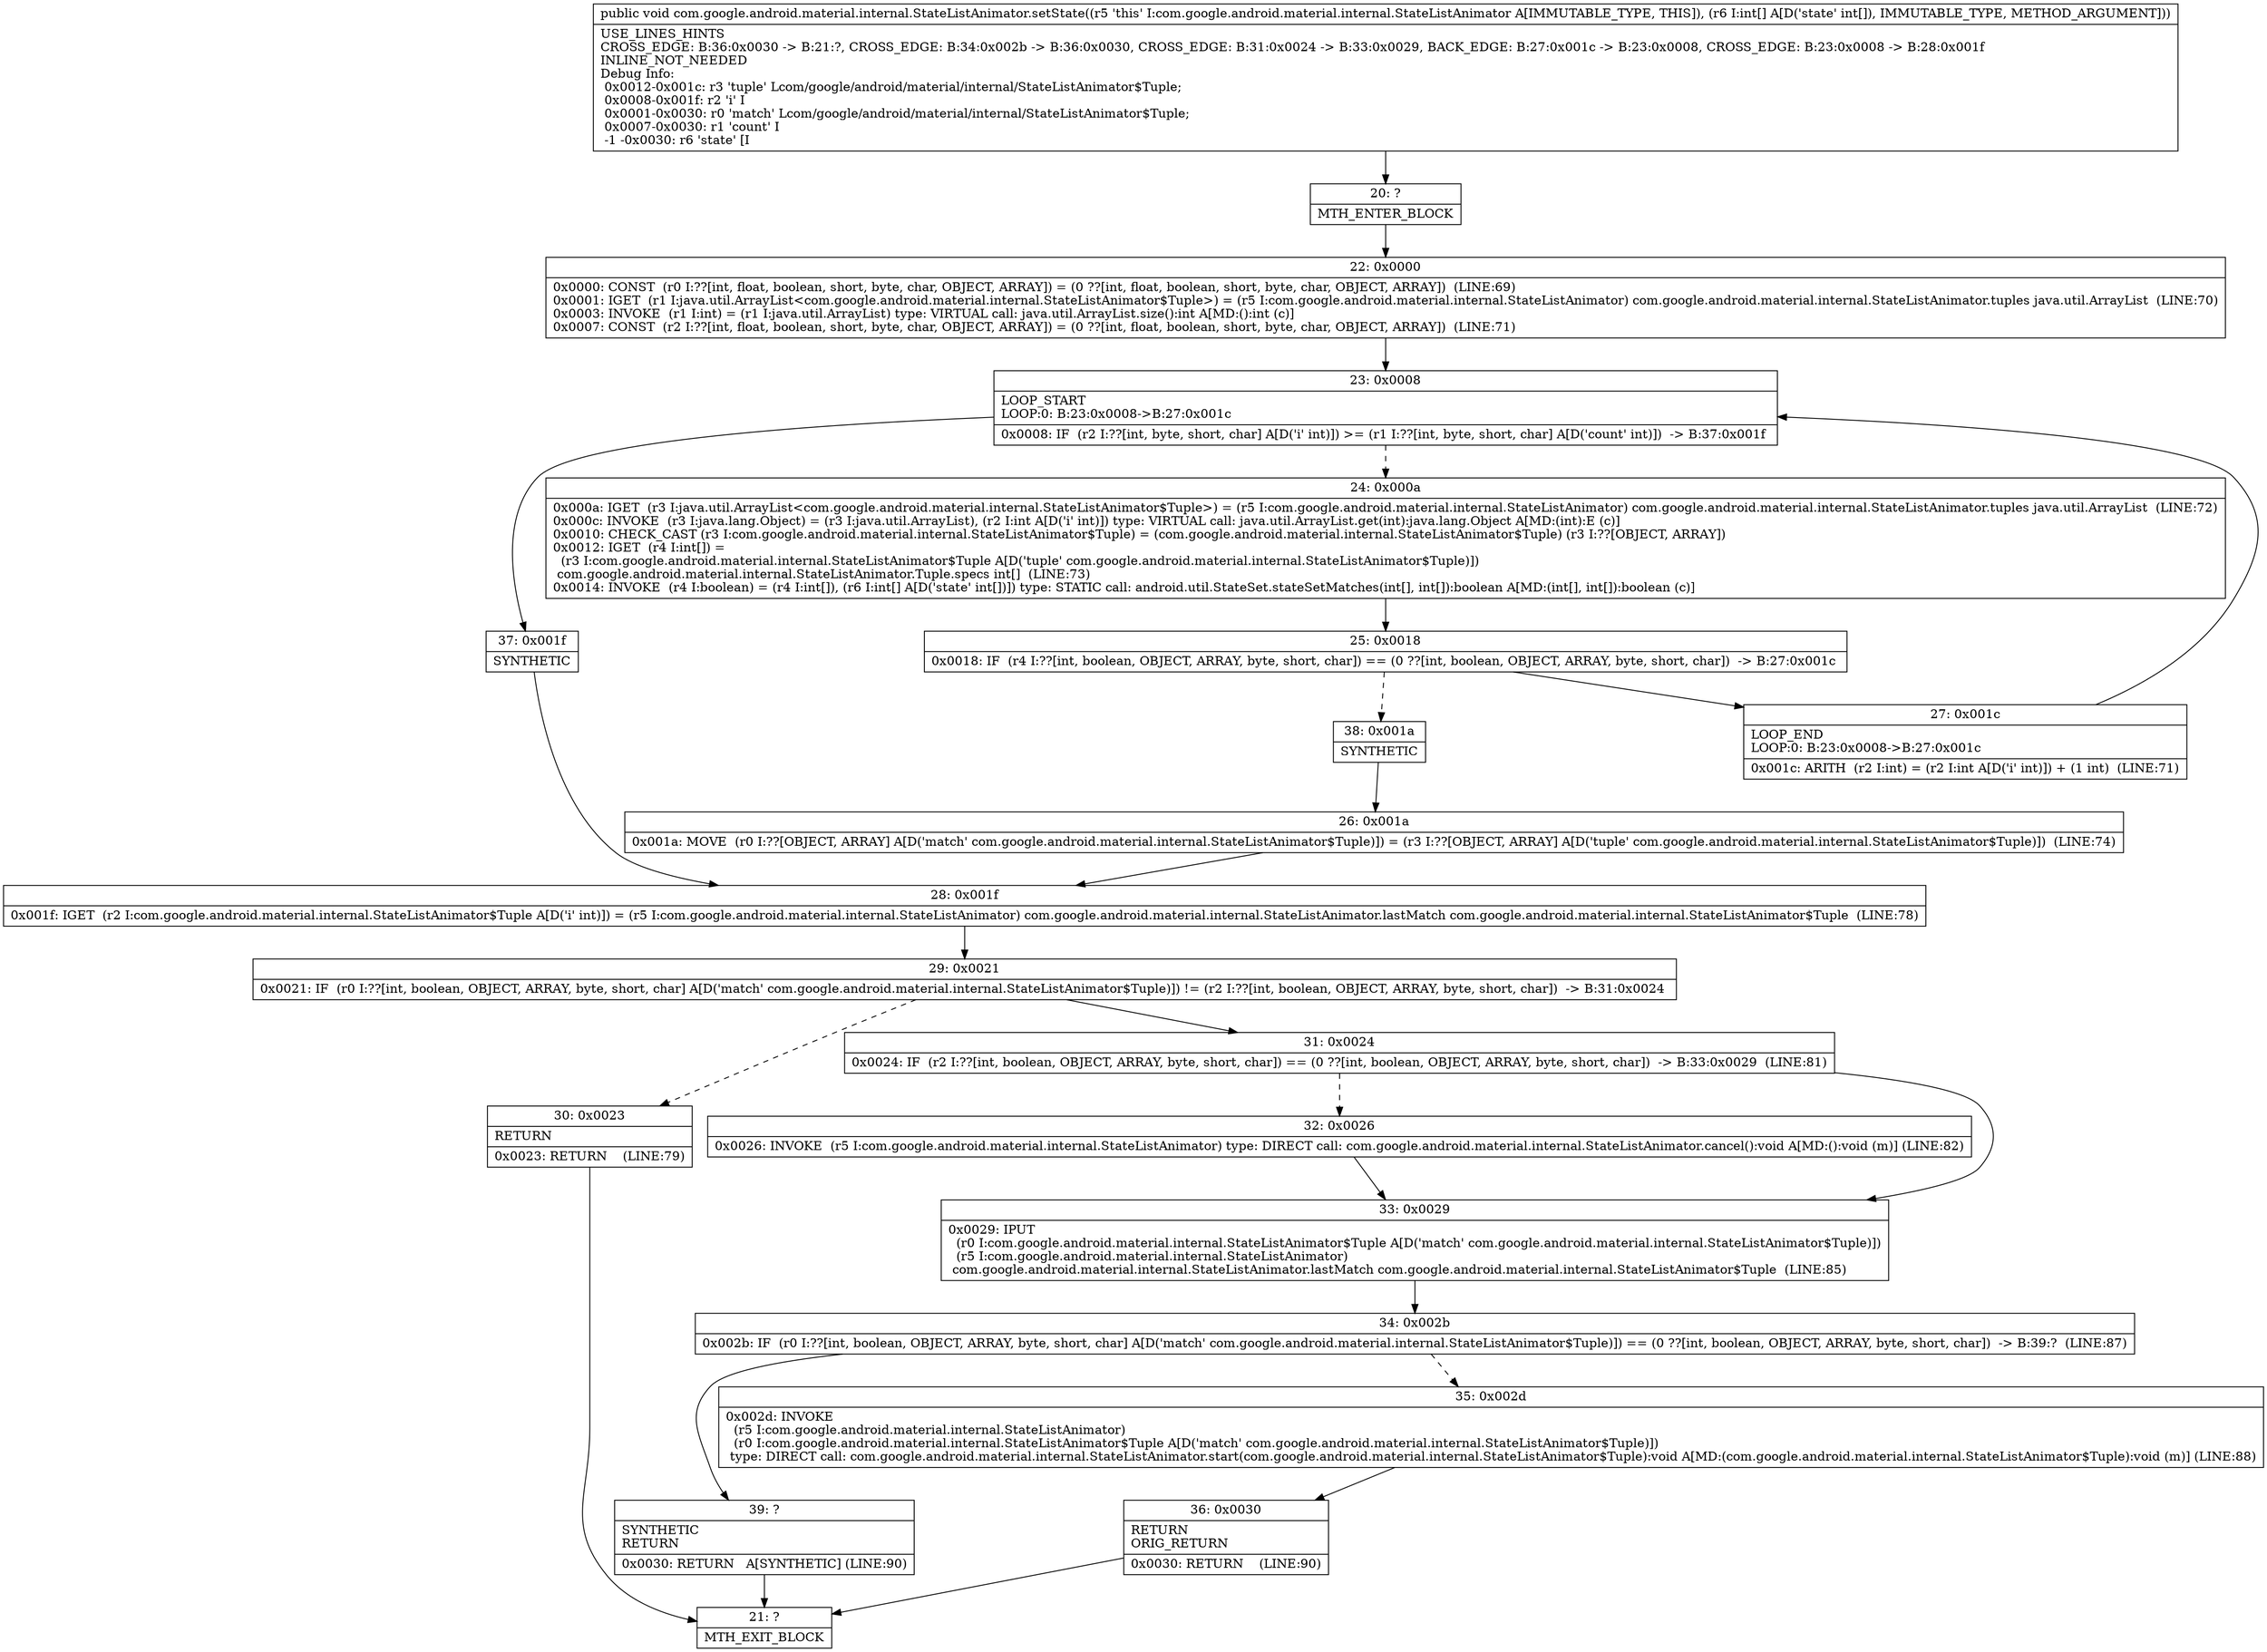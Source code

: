 digraph "CFG forcom.google.android.material.internal.StateListAnimator.setState([I)V" {
Node_20 [shape=record,label="{20\:\ ?|MTH_ENTER_BLOCK\l}"];
Node_22 [shape=record,label="{22\:\ 0x0000|0x0000: CONST  (r0 I:??[int, float, boolean, short, byte, char, OBJECT, ARRAY]) = (0 ??[int, float, boolean, short, byte, char, OBJECT, ARRAY])  (LINE:69)\l0x0001: IGET  (r1 I:java.util.ArrayList\<com.google.android.material.internal.StateListAnimator$Tuple\>) = (r5 I:com.google.android.material.internal.StateListAnimator) com.google.android.material.internal.StateListAnimator.tuples java.util.ArrayList  (LINE:70)\l0x0003: INVOKE  (r1 I:int) = (r1 I:java.util.ArrayList) type: VIRTUAL call: java.util.ArrayList.size():int A[MD:():int (c)]\l0x0007: CONST  (r2 I:??[int, float, boolean, short, byte, char, OBJECT, ARRAY]) = (0 ??[int, float, boolean, short, byte, char, OBJECT, ARRAY])  (LINE:71)\l}"];
Node_23 [shape=record,label="{23\:\ 0x0008|LOOP_START\lLOOP:0: B:23:0x0008\-\>B:27:0x001c\l|0x0008: IF  (r2 I:??[int, byte, short, char] A[D('i' int)]) \>= (r1 I:??[int, byte, short, char] A[D('count' int)])  \-\> B:37:0x001f \l}"];
Node_24 [shape=record,label="{24\:\ 0x000a|0x000a: IGET  (r3 I:java.util.ArrayList\<com.google.android.material.internal.StateListAnimator$Tuple\>) = (r5 I:com.google.android.material.internal.StateListAnimator) com.google.android.material.internal.StateListAnimator.tuples java.util.ArrayList  (LINE:72)\l0x000c: INVOKE  (r3 I:java.lang.Object) = (r3 I:java.util.ArrayList), (r2 I:int A[D('i' int)]) type: VIRTUAL call: java.util.ArrayList.get(int):java.lang.Object A[MD:(int):E (c)]\l0x0010: CHECK_CAST (r3 I:com.google.android.material.internal.StateListAnimator$Tuple) = (com.google.android.material.internal.StateListAnimator$Tuple) (r3 I:??[OBJECT, ARRAY]) \l0x0012: IGET  (r4 I:int[]) = \l  (r3 I:com.google.android.material.internal.StateListAnimator$Tuple A[D('tuple' com.google.android.material.internal.StateListAnimator$Tuple)])\l com.google.android.material.internal.StateListAnimator.Tuple.specs int[]  (LINE:73)\l0x0014: INVOKE  (r4 I:boolean) = (r4 I:int[]), (r6 I:int[] A[D('state' int[])]) type: STATIC call: android.util.StateSet.stateSetMatches(int[], int[]):boolean A[MD:(int[], int[]):boolean (c)]\l}"];
Node_25 [shape=record,label="{25\:\ 0x0018|0x0018: IF  (r4 I:??[int, boolean, OBJECT, ARRAY, byte, short, char]) == (0 ??[int, boolean, OBJECT, ARRAY, byte, short, char])  \-\> B:27:0x001c \l}"];
Node_27 [shape=record,label="{27\:\ 0x001c|LOOP_END\lLOOP:0: B:23:0x0008\-\>B:27:0x001c\l|0x001c: ARITH  (r2 I:int) = (r2 I:int A[D('i' int)]) + (1 int)  (LINE:71)\l}"];
Node_38 [shape=record,label="{38\:\ 0x001a|SYNTHETIC\l}"];
Node_26 [shape=record,label="{26\:\ 0x001a|0x001a: MOVE  (r0 I:??[OBJECT, ARRAY] A[D('match' com.google.android.material.internal.StateListAnimator$Tuple)]) = (r3 I:??[OBJECT, ARRAY] A[D('tuple' com.google.android.material.internal.StateListAnimator$Tuple)])  (LINE:74)\l}"];
Node_28 [shape=record,label="{28\:\ 0x001f|0x001f: IGET  (r2 I:com.google.android.material.internal.StateListAnimator$Tuple A[D('i' int)]) = (r5 I:com.google.android.material.internal.StateListAnimator) com.google.android.material.internal.StateListAnimator.lastMatch com.google.android.material.internal.StateListAnimator$Tuple  (LINE:78)\l}"];
Node_29 [shape=record,label="{29\:\ 0x0021|0x0021: IF  (r0 I:??[int, boolean, OBJECT, ARRAY, byte, short, char] A[D('match' com.google.android.material.internal.StateListAnimator$Tuple)]) != (r2 I:??[int, boolean, OBJECT, ARRAY, byte, short, char])  \-\> B:31:0x0024 \l}"];
Node_30 [shape=record,label="{30\:\ 0x0023|RETURN\l|0x0023: RETURN    (LINE:79)\l}"];
Node_21 [shape=record,label="{21\:\ ?|MTH_EXIT_BLOCK\l}"];
Node_31 [shape=record,label="{31\:\ 0x0024|0x0024: IF  (r2 I:??[int, boolean, OBJECT, ARRAY, byte, short, char]) == (0 ??[int, boolean, OBJECT, ARRAY, byte, short, char])  \-\> B:33:0x0029  (LINE:81)\l}"];
Node_32 [shape=record,label="{32\:\ 0x0026|0x0026: INVOKE  (r5 I:com.google.android.material.internal.StateListAnimator) type: DIRECT call: com.google.android.material.internal.StateListAnimator.cancel():void A[MD:():void (m)] (LINE:82)\l}"];
Node_33 [shape=record,label="{33\:\ 0x0029|0x0029: IPUT  \l  (r0 I:com.google.android.material.internal.StateListAnimator$Tuple A[D('match' com.google.android.material.internal.StateListAnimator$Tuple)])\l  (r5 I:com.google.android.material.internal.StateListAnimator)\l com.google.android.material.internal.StateListAnimator.lastMatch com.google.android.material.internal.StateListAnimator$Tuple  (LINE:85)\l}"];
Node_34 [shape=record,label="{34\:\ 0x002b|0x002b: IF  (r0 I:??[int, boolean, OBJECT, ARRAY, byte, short, char] A[D('match' com.google.android.material.internal.StateListAnimator$Tuple)]) == (0 ??[int, boolean, OBJECT, ARRAY, byte, short, char])  \-\> B:39:?  (LINE:87)\l}"];
Node_35 [shape=record,label="{35\:\ 0x002d|0x002d: INVOKE  \l  (r5 I:com.google.android.material.internal.StateListAnimator)\l  (r0 I:com.google.android.material.internal.StateListAnimator$Tuple A[D('match' com.google.android.material.internal.StateListAnimator$Tuple)])\l type: DIRECT call: com.google.android.material.internal.StateListAnimator.start(com.google.android.material.internal.StateListAnimator$Tuple):void A[MD:(com.google.android.material.internal.StateListAnimator$Tuple):void (m)] (LINE:88)\l}"];
Node_36 [shape=record,label="{36\:\ 0x0030|RETURN\lORIG_RETURN\l|0x0030: RETURN    (LINE:90)\l}"];
Node_39 [shape=record,label="{39\:\ ?|SYNTHETIC\lRETURN\l|0x0030: RETURN   A[SYNTHETIC] (LINE:90)\l}"];
Node_37 [shape=record,label="{37\:\ 0x001f|SYNTHETIC\l}"];
MethodNode[shape=record,label="{public void com.google.android.material.internal.StateListAnimator.setState((r5 'this' I:com.google.android.material.internal.StateListAnimator A[IMMUTABLE_TYPE, THIS]), (r6 I:int[] A[D('state' int[]), IMMUTABLE_TYPE, METHOD_ARGUMENT]))  | USE_LINES_HINTS\lCROSS_EDGE: B:36:0x0030 \-\> B:21:?, CROSS_EDGE: B:34:0x002b \-\> B:36:0x0030, CROSS_EDGE: B:31:0x0024 \-\> B:33:0x0029, BACK_EDGE: B:27:0x001c \-\> B:23:0x0008, CROSS_EDGE: B:23:0x0008 \-\> B:28:0x001f\lINLINE_NOT_NEEDED\lDebug Info:\l  0x0012\-0x001c: r3 'tuple' Lcom\/google\/android\/material\/internal\/StateListAnimator$Tuple;\l  0x0008\-0x001f: r2 'i' I\l  0x0001\-0x0030: r0 'match' Lcom\/google\/android\/material\/internal\/StateListAnimator$Tuple;\l  0x0007\-0x0030: r1 'count' I\l  \-1 \-0x0030: r6 'state' [I\l}"];
MethodNode -> Node_20;Node_20 -> Node_22;
Node_22 -> Node_23;
Node_23 -> Node_24[style=dashed];
Node_23 -> Node_37;
Node_24 -> Node_25;
Node_25 -> Node_27;
Node_25 -> Node_38[style=dashed];
Node_27 -> Node_23;
Node_38 -> Node_26;
Node_26 -> Node_28;
Node_28 -> Node_29;
Node_29 -> Node_30[style=dashed];
Node_29 -> Node_31;
Node_30 -> Node_21;
Node_31 -> Node_32[style=dashed];
Node_31 -> Node_33;
Node_32 -> Node_33;
Node_33 -> Node_34;
Node_34 -> Node_35[style=dashed];
Node_34 -> Node_39;
Node_35 -> Node_36;
Node_36 -> Node_21;
Node_39 -> Node_21;
Node_37 -> Node_28;
}

